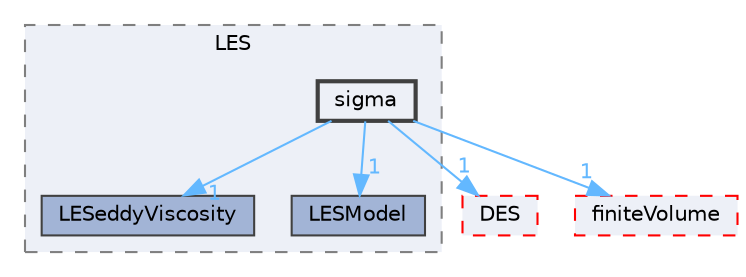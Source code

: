 digraph "src/TurbulenceModels/turbulenceModels/LES/sigma"
{
 // LATEX_PDF_SIZE
  bgcolor="transparent";
  edge [fontname=Helvetica,fontsize=10,labelfontname=Helvetica,labelfontsize=10];
  node [fontname=Helvetica,fontsize=10,shape=box,height=0.2,width=0.4];
  compound=true
  subgraph clusterdir_9fc1e48ca755258281286cef4f8e0bec {
    graph [ bgcolor="#edf0f7", pencolor="grey50", label="LES", fontname=Helvetica,fontsize=10 style="filled,dashed", URL="dir_9fc1e48ca755258281286cef4f8e0bec.html",tooltip=""]
  dir_59a443f63c1732c08799bcf8a4fd11ae [label="LESeddyViscosity", fillcolor="#a2b4d6", color="grey25", style="filled", URL="dir_59a443f63c1732c08799bcf8a4fd11ae.html",tooltip=""];
  dir_94eb6700438052f81c716d2ea2d30c0a [label="LESModel", fillcolor="#a2b4d6", color="grey25", style="filled", URL="dir_94eb6700438052f81c716d2ea2d30c0a.html",tooltip=""];
  dir_5ea25737d1c453e9e018177691920050 [label="sigma", fillcolor="#edf0f7", color="grey25", style="filled,bold", URL="dir_5ea25737d1c453e9e018177691920050.html",tooltip=""];
  }
  dir_4c597e202e8b6e09c8ced0164b37938b [label="DES", fillcolor="#edf0f7", color="red", style="filled,dashed", URL="dir_4c597e202e8b6e09c8ced0164b37938b.html",tooltip=""];
  dir_9bd15774b555cf7259a6fa18f99fe99b [label="finiteVolume", fillcolor="#edf0f7", color="red", style="filled,dashed", URL="dir_9bd15774b555cf7259a6fa18f99fe99b.html",tooltip=""];
  dir_5ea25737d1c453e9e018177691920050->dir_4c597e202e8b6e09c8ced0164b37938b [headlabel="1", labeldistance=1.5 headhref="dir_003523_000898.html" href="dir_003523_000898.html" color="steelblue1" fontcolor="steelblue1"];
  dir_5ea25737d1c453e9e018177691920050->dir_59a443f63c1732c08799bcf8a4fd11ae [headlabel="1", labeldistance=1.5 headhref="dir_003523_002142.html" href="dir_003523_002142.html" color="steelblue1" fontcolor="steelblue1"];
  dir_5ea25737d1c453e9e018177691920050->dir_94eb6700438052f81c716d2ea2d30c0a [headlabel="1", labeldistance=1.5 headhref="dir_003523_002145.html" href="dir_003523_002145.html" color="steelblue1" fontcolor="steelblue1"];
  dir_5ea25737d1c453e9e018177691920050->dir_9bd15774b555cf7259a6fa18f99fe99b [headlabel="1", labeldistance=1.5 headhref="dir_003523_001387.html" href="dir_003523_001387.html" color="steelblue1" fontcolor="steelblue1"];
}
